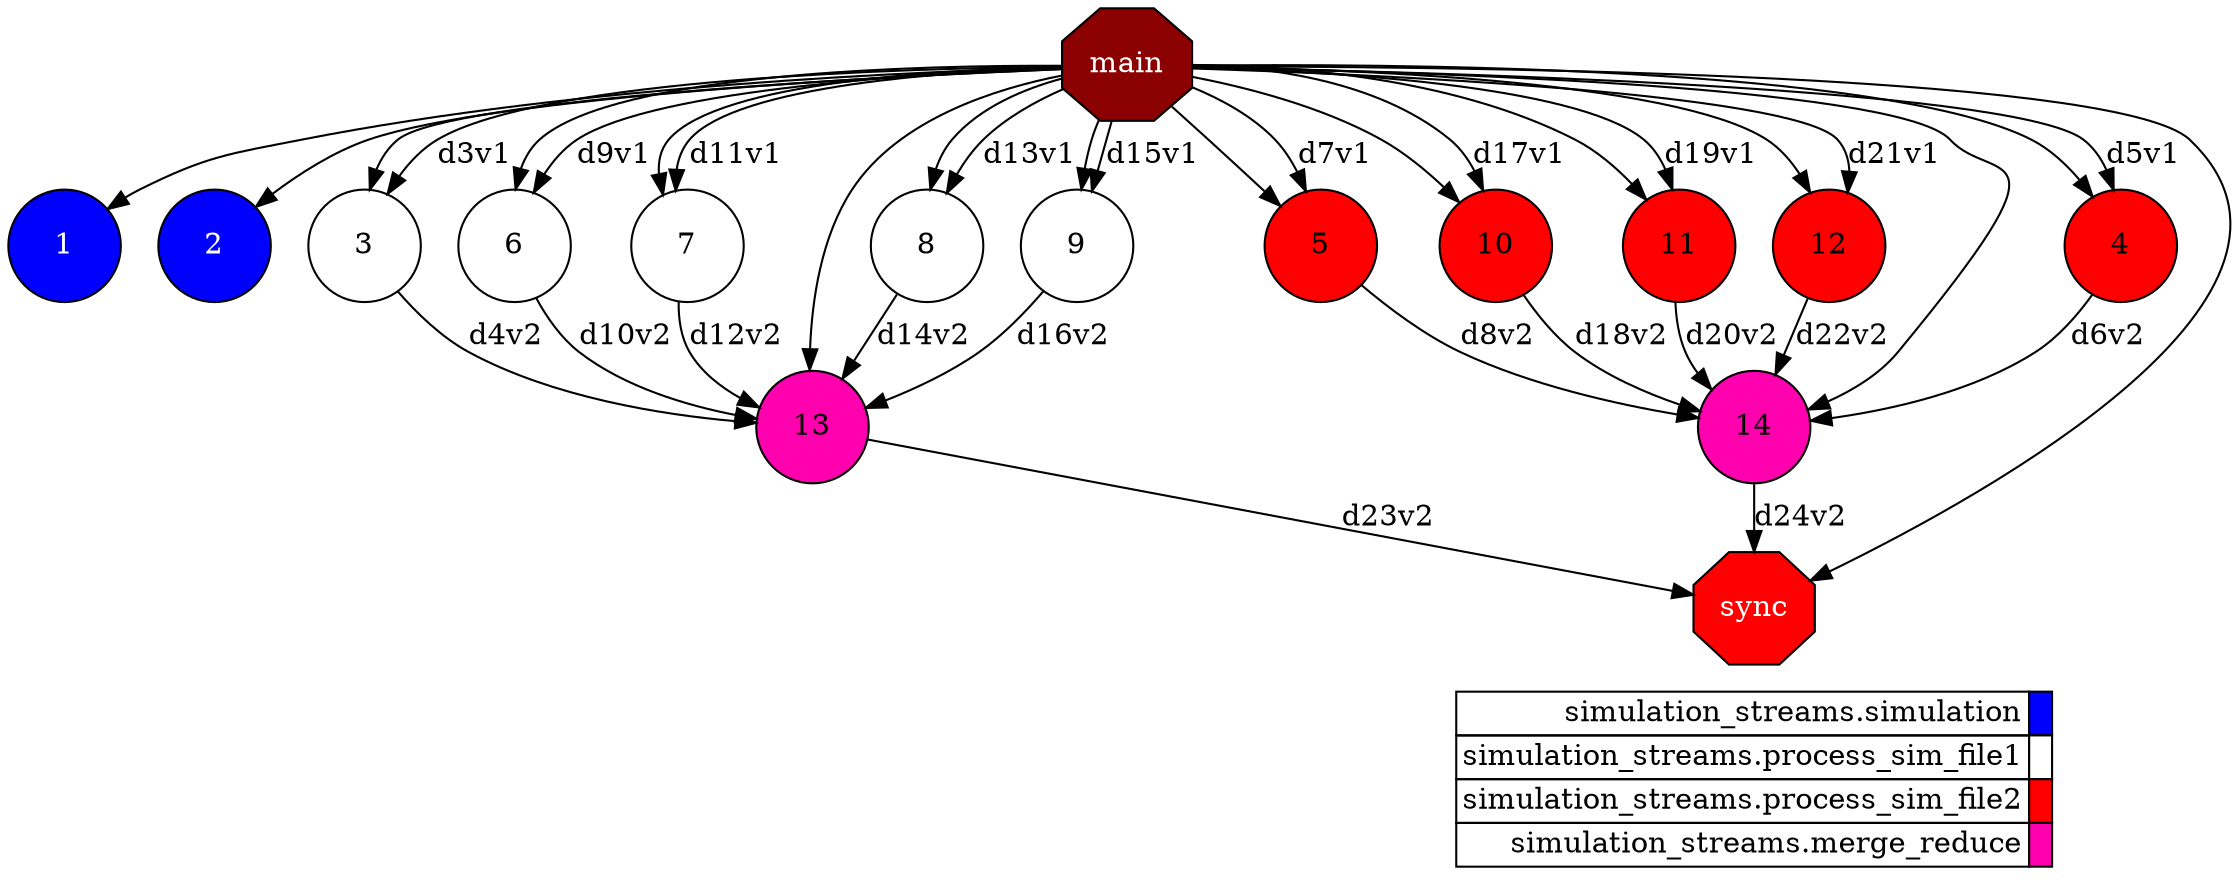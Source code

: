 digraph {
  rankdir=TB;
  labeljust="l";
  compound= true;
  subgraph dependence_graph {
    ranksep=0.20;
    node[height=0.75];

Synchro0[label="main", shape=octagon, style=filled fillcolor="#8B0000" fontcolor="#FFFFFF"];
1[shape=circle, style=filled fillcolor="#0000ff" fontcolor="#ffffff"];
Synchro0 -> 1;
2[shape=circle, style=filled fillcolor="#0000ff" fontcolor="#ffffff"];
Synchro0 -> 2;
3[shape=circle, style=filled fillcolor="#ffffff" fontcolor="#000000"];
Synchro0 -> 3 [label="d3v1"];
Synchro0 -> 3;
4[shape=circle, style=filled fillcolor="#ff0000" fontcolor="#000000"];
Synchro0 -> 4 [label="d5v1"];
Synchro0 -> 4;
5[shape=circle, style=filled fillcolor="#ff0000" fontcolor="#000000"];
Synchro0 -> 5 [label="d7v1"];
Synchro0 -> 5;
6[shape=circle, style=filled fillcolor="#ffffff" fontcolor="#000000"];
Synchro0 -> 6 [label="d9v1"];
Synchro0 -> 6;
7[shape=circle, style=filled fillcolor="#ffffff" fontcolor="#000000"];
Synchro0 -> 7 [label="d11v1"];
Synchro0 -> 7;
8[shape=circle, style=filled fillcolor="#ffffff" fontcolor="#000000"];
Synchro0 -> 8 [label="d13v1"];
Synchro0 -> 8;
9[shape=circle, style=filled fillcolor="#ffffff" fontcolor="#000000"];
Synchro0 -> 9 [label="d15v1"];
Synchro0 -> 9;
10[shape=circle, style=filled fillcolor="#ff0000" fontcolor="#000000"];
Synchro0 -> 10 [label="d17v1"];
Synchro0 -> 10;
11[shape=circle, style=filled fillcolor="#ff0000" fontcolor="#000000"];
Synchro0 -> 11 [label="d19v1"];
Synchro0 -> 11;
12[shape=circle, style=filled fillcolor="#ff0000" fontcolor="#000000"];
Synchro0 -> 12 [label="d21v1"];
Synchro0 -> 12;
13[shape=circle, style=filled fillcolor="#ff00ae" fontcolor="#000000"];
Synchro0 -> 13;
3 -> 13 [label="d4v2"];
6 -> 13 [label="d10v2"];
7 -> 13 [label="d12v2"];
8 -> 13 [label="d14v2"];
9 -> 13 [label="d16v2"];
14[shape=circle, style=filled fillcolor="#ff00ae" fontcolor="#000000"];
Synchro0 -> 14;
4 -> 14 [label="d6v2"];
5 -> 14 [label="d8v2"];
10 -> 14 [label="d18v2"];
11 -> 14 [label="d20v2"];
12 -> 14 [label="d22v2"];
Synchro1[label="sync", shape=octagon, style=filled fillcolor="#ff0000" fontcolor="#FFFFFF"];
Synchro0 -> Synchro1;
13 -> Synchro1 [label="d23v2"];
14 -> Synchro1 [label="d24v2"];  }
  subgraph legend {
    rank=sink;
    node [shape=plaintext, height=0.75];
    ranksep=0.20;
    label = "Legend";
    key [label=<
      <table border="0" cellpadding="2" cellspacing="0" cellborder="1">
<tr>
<td align="right">simulation_streams.simulation</td>
<td bgcolor="#0000ff">&nbsp;</td>
</tr>
<tr>
<td align="right">simulation_streams.process_sim_file1</td>
<td bgcolor="#ffffff">&nbsp;</td>
</tr>
<tr>
<td align="right">simulation_streams.process_sim_file2</td>
<td bgcolor="#ff0000">&nbsp;</td>
</tr>
<tr>
<td align="right">simulation_streams.merge_reduce</td>
<td bgcolor="#ff00ae">&nbsp;</td>
</tr>
      </table>
    >]
  }
}
